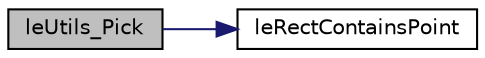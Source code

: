digraph "leUtils_Pick"
{
 // LATEX_PDF_SIZE
  edge [fontname="Helvetica",fontsize="10",labelfontname="Helvetica",labelfontsize="10"];
  node [fontname="Helvetica",fontsize="10",shape=record];
  rankdir="LR";
  Node1 [label="leUtils_Pick",height=0.2,width=0.4,color="black", fillcolor="grey75", style="filled", fontcolor="black",tooltip=" "];
  Node1 -> Node2 [color="midnightblue",fontsize="10",style="solid",fontname="Helvetica"];
  Node2 [label="leRectContainsPoint",height=0.2,width=0.4,color="black", fillcolor="white", style="filled",URL="$legato__rect_8c.html#af3d4b3e3b867d2a34f75985366000b97",tooltip=" "];
}
